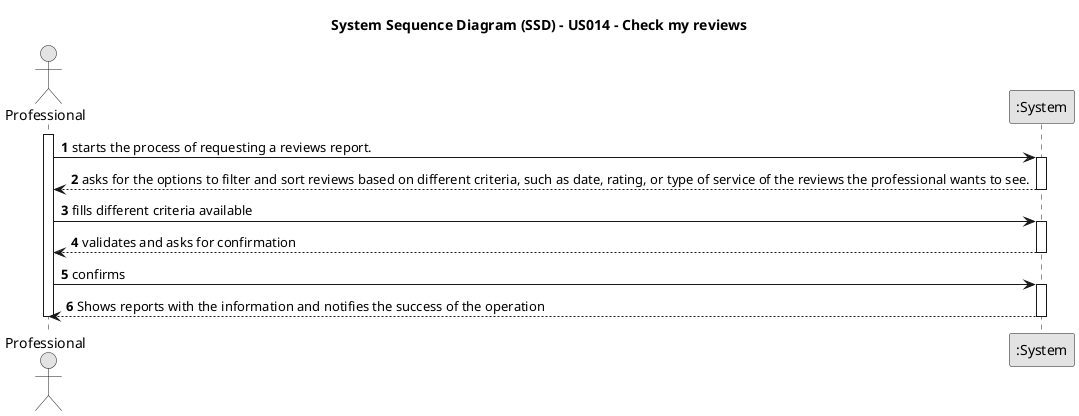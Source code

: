 @startuml
skinparam monochrome true
skinparam packageStyle rectangle
skinparam shadowing false

title System Sequence Diagram (SSD) - US014 - Check my reviews

autonumber

actor Professional
participant ":System" as System

activate Professional
    Professional -> System : starts the process of requesting a reviews report.
    activate System
        System --> Professional : asks for the options to filter and sort reviews based on different criteria, such as date, rating, or type of service of the reviews the professional wants to see.
    deactivate System
    Professional -> System : fills different criteria available
    activate System
        System --> Professional : validates and asks for confirmation
    deactivate System
    Professional -> System : confirms
    activate System
        System --> Professional : Shows reports with the information and notifies the success of the operation
    deactivate System
deactivate Professional

@enduml